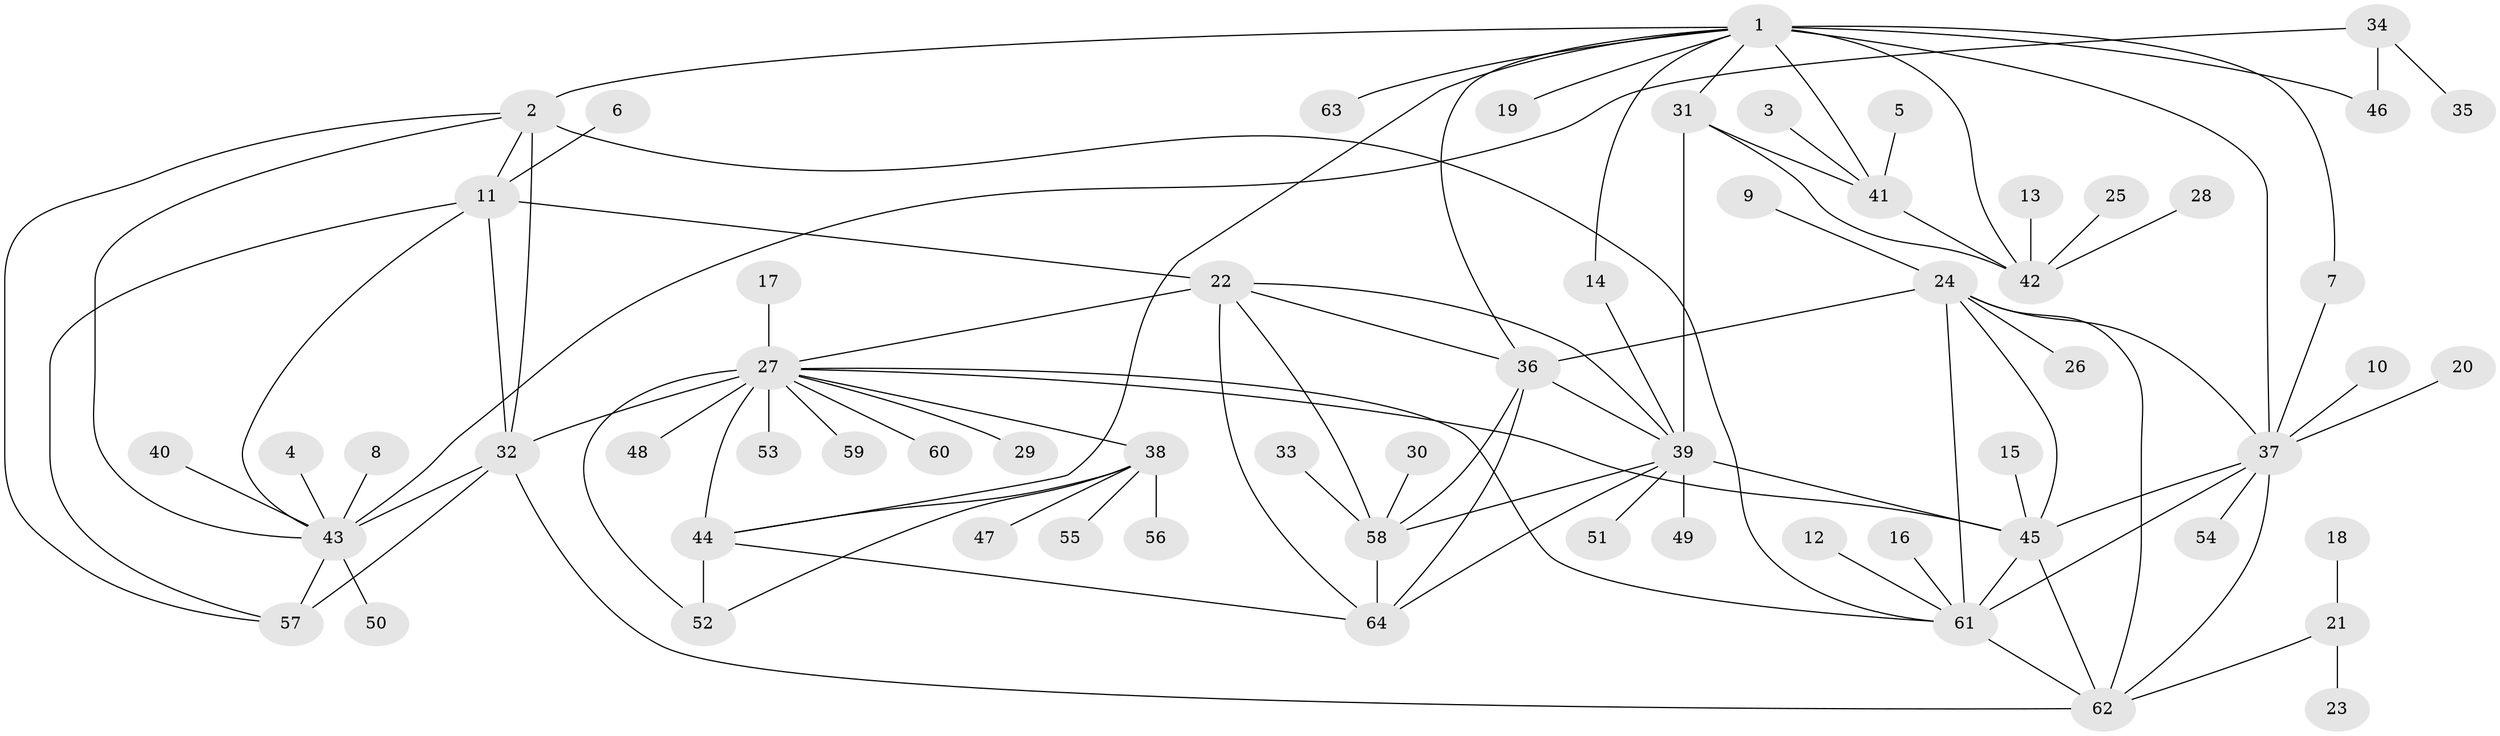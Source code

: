 // original degree distribution, {6: 0.06299212598425197, 12: 0.023622047244094488, 8: 0.047244094488188976, 9: 0.023622047244094488, 10: 0.031496062992125984, 11: 0.015748031496062992, 7: 0.031496062992125984, 1: 0.5669291338582677, 4: 0.015748031496062992, 3: 0.03937007874015748, 2: 0.14173228346456693}
// Generated by graph-tools (version 1.1) at 2025/26/03/09/25 03:26:41]
// undirected, 64 vertices, 101 edges
graph export_dot {
graph [start="1"]
  node [color=gray90,style=filled];
  1;
  2;
  3;
  4;
  5;
  6;
  7;
  8;
  9;
  10;
  11;
  12;
  13;
  14;
  15;
  16;
  17;
  18;
  19;
  20;
  21;
  22;
  23;
  24;
  25;
  26;
  27;
  28;
  29;
  30;
  31;
  32;
  33;
  34;
  35;
  36;
  37;
  38;
  39;
  40;
  41;
  42;
  43;
  44;
  45;
  46;
  47;
  48;
  49;
  50;
  51;
  52;
  53;
  54;
  55;
  56;
  57;
  58;
  59;
  60;
  61;
  62;
  63;
  64;
  1 -- 2 [weight=1.0];
  1 -- 7 [weight=1.0];
  1 -- 14 [weight=1.0];
  1 -- 19 [weight=1.0];
  1 -- 31 [weight=3.0];
  1 -- 36 [weight=1.0];
  1 -- 37 [weight=1.0];
  1 -- 41 [weight=3.0];
  1 -- 42 [weight=3.0];
  1 -- 44 [weight=1.0];
  1 -- 46 [weight=1.0];
  1 -- 63 [weight=1.0];
  2 -- 11 [weight=1.0];
  2 -- 32 [weight=2.0];
  2 -- 43 [weight=1.0];
  2 -- 57 [weight=1.0];
  2 -- 61 [weight=1.0];
  3 -- 41 [weight=1.0];
  4 -- 43 [weight=1.0];
  5 -- 41 [weight=1.0];
  6 -- 11 [weight=1.0];
  7 -- 37 [weight=1.0];
  8 -- 43 [weight=1.0];
  9 -- 24 [weight=1.0];
  10 -- 37 [weight=1.0];
  11 -- 22 [weight=1.0];
  11 -- 32 [weight=2.0];
  11 -- 43 [weight=1.0];
  11 -- 57 [weight=1.0];
  12 -- 61 [weight=1.0];
  13 -- 42 [weight=1.0];
  14 -- 39 [weight=1.0];
  15 -- 45 [weight=1.0];
  16 -- 61 [weight=1.0];
  17 -- 27 [weight=1.0];
  18 -- 21 [weight=1.0];
  20 -- 37 [weight=1.0];
  21 -- 23 [weight=1.0];
  21 -- 62 [weight=1.0];
  22 -- 27 [weight=1.0];
  22 -- 36 [weight=1.0];
  22 -- 39 [weight=1.0];
  22 -- 58 [weight=1.0];
  22 -- 64 [weight=2.0];
  24 -- 26 [weight=1.0];
  24 -- 36 [weight=1.0];
  24 -- 37 [weight=1.0];
  24 -- 45 [weight=1.0];
  24 -- 61 [weight=1.0];
  24 -- 62 [weight=2.0];
  25 -- 42 [weight=1.0];
  27 -- 29 [weight=1.0];
  27 -- 32 [weight=1.0];
  27 -- 38 [weight=2.0];
  27 -- 44 [weight=4.0];
  27 -- 45 [weight=1.0];
  27 -- 48 [weight=1.0];
  27 -- 52 [weight=2.0];
  27 -- 53 [weight=1.0];
  27 -- 59 [weight=1.0];
  27 -- 60 [weight=1.0];
  27 -- 61 [weight=1.0];
  28 -- 42 [weight=1.0];
  30 -- 58 [weight=1.0];
  31 -- 39 [weight=1.0];
  31 -- 41 [weight=1.0];
  31 -- 42 [weight=1.0];
  32 -- 43 [weight=2.0];
  32 -- 57 [weight=2.0];
  32 -- 62 [weight=1.0];
  33 -- 58 [weight=1.0];
  34 -- 35 [weight=1.0];
  34 -- 43 [weight=1.0];
  34 -- 46 [weight=1.0];
  36 -- 39 [weight=1.0];
  36 -- 58 [weight=1.0];
  36 -- 64 [weight=2.0];
  37 -- 45 [weight=1.0];
  37 -- 54 [weight=1.0];
  37 -- 61 [weight=1.0];
  37 -- 62 [weight=2.0];
  38 -- 44 [weight=2.0];
  38 -- 47 [weight=1.0];
  38 -- 52 [weight=1.0];
  38 -- 55 [weight=1.0];
  38 -- 56 [weight=1.0];
  39 -- 45 [weight=1.0];
  39 -- 49 [weight=1.0];
  39 -- 51 [weight=1.0];
  39 -- 58 [weight=1.0];
  39 -- 64 [weight=2.0];
  40 -- 43 [weight=1.0];
  41 -- 42 [weight=1.0];
  43 -- 50 [weight=1.0];
  43 -- 57 [weight=1.0];
  44 -- 52 [weight=2.0];
  44 -- 64 [weight=1.0];
  45 -- 61 [weight=1.0];
  45 -- 62 [weight=2.0];
  58 -- 64 [weight=2.0];
  61 -- 62 [weight=2.0];
}

